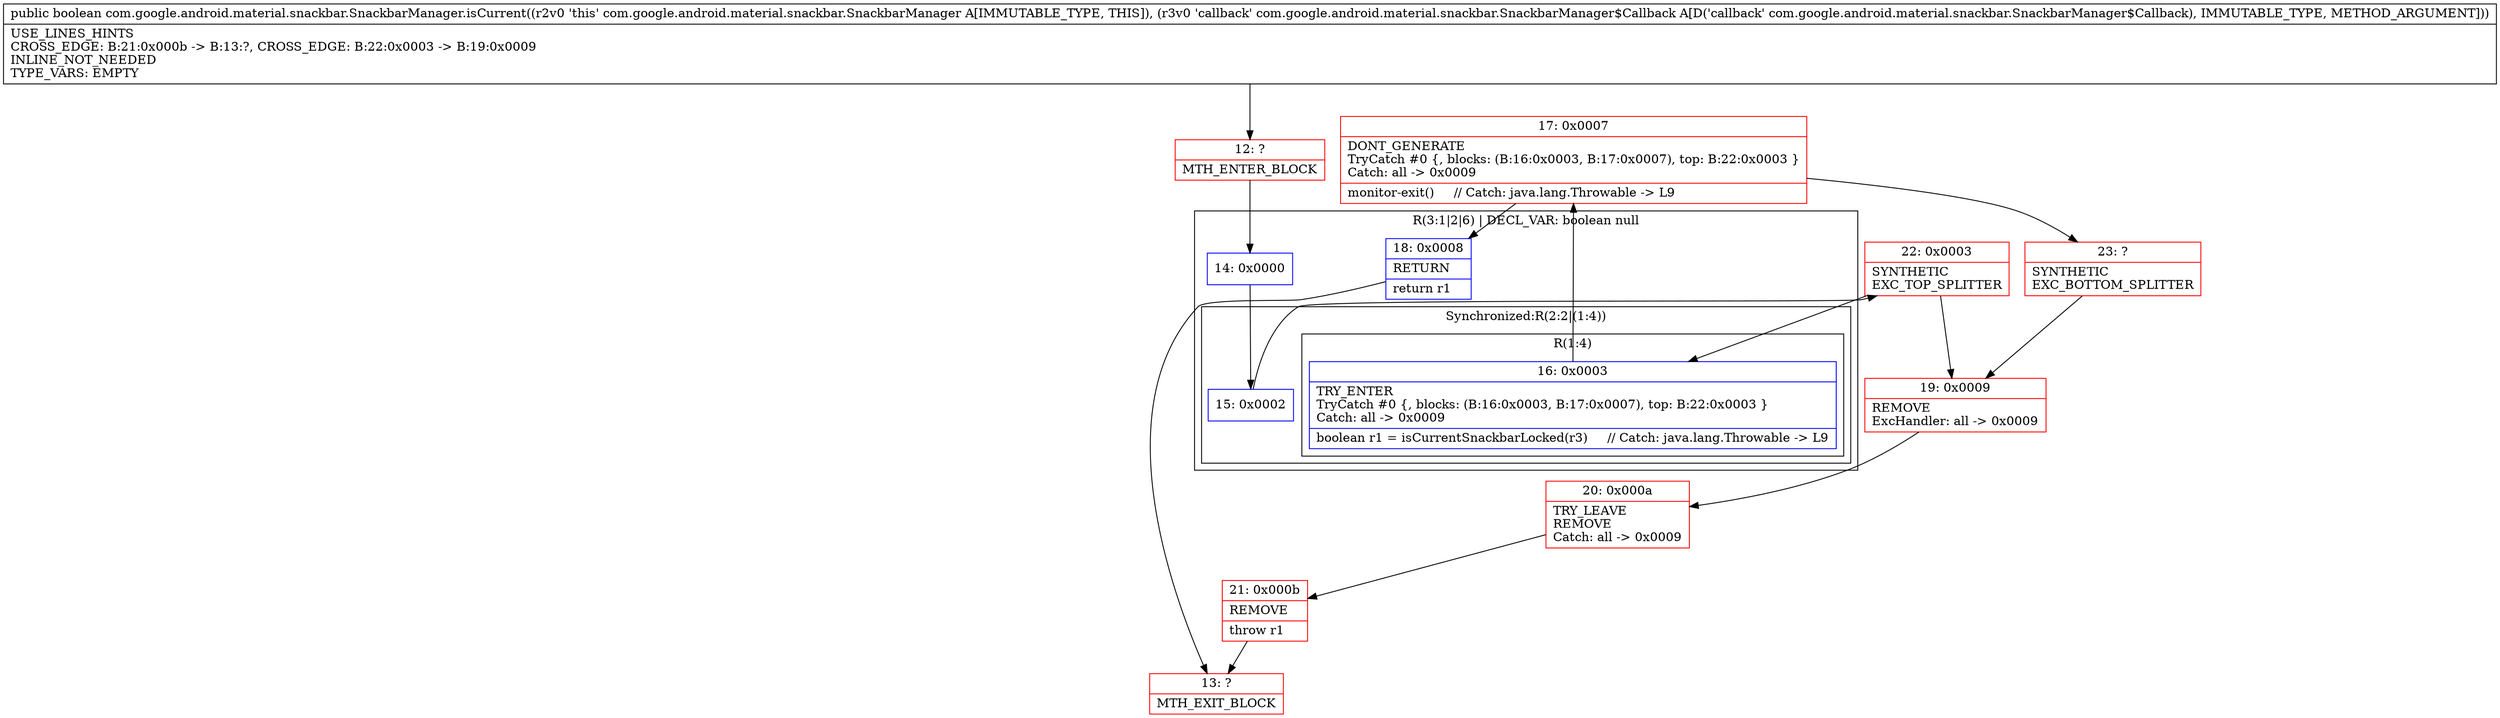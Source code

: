 digraph "CFG forcom.google.android.material.snackbar.SnackbarManager.isCurrent(Lcom\/google\/android\/material\/snackbar\/SnackbarManager$Callback;)Z" {
subgraph cluster_Region_738212841 {
label = "R(3:1|2|6) | DECL_VAR: boolean null\l";
node [shape=record,color=blue];
Node_14 [shape=record,label="{14\:\ 0x0000}"];
subgraph cluster_SynchronizedRegion_376762145 {
label = "Synchronized:R(2:2|(1:4))";
node [shape=record,color=blue];
Node_15 [shape=record,label="{15\:\ 0x0002}"];
subgraph cluster_Region_405284024 {
label = "R(1:4)";
node [shape=record,color=blue];
Node_16 [shape=record,label="{16\:\ 0x0003|TRY_ENTER\lTryCatch #0 \{, blocks: (B:16:0x0003, B:17:0x0007), top: B:22:0x0003 \}\lCatch: all \-\> 0x0009\l|boolean r1 = isCurrentSnackbarLocked(r3)     \/\/ Catch: java.lang.Throwable \-\> L9\l}"];
}
}
Node_18 [shape=record,label="{18\:\ 0x0008|RETURN\l|return r1\l}"];
}
Node_12 [shape=record,color=red,label="{12\:\ ?|MTH_ENTER_BLOCK\l}"];
Node_22 [shape=record,color=red,label="{22\:\ 0x0003|SYNTHETIC\lEXC_TOP_SPLITTER\l}"];
Node_17 [shape=record,color=red,label="{17\:\ 0x0007|DONT_GENERATE\lTryCatch #0 \{, blocks: (B:16:0x0003, B:17:0x0007), top: B:22:0x0003 \}\lCatch: all \-\> 0x0009\l|monitor\-exit()     \/\/ Catch: java.lang.Throwable \-\> L9\l}"];
Node_13 [shape=record,color=red,label="{13\:\ ?|MTH_EXIT_BLOCK\l}"];
Node_23 [shape=record,color=red,label="{23\:\ ?|SYNTHETIC\lEXC_BOTTOM_SPLITTER\l}"];
Node_19 [shape=record,color=red,label="{19\:\ 0x0009|REMOVE\lExcHandler: all \-\> 0x0009\l}"];
Node_20 [shape=record,color=red,label="{20\:\ 0x000a|TRY_LEAVE\lREMOVE\lCatch: all \-\> 0x0009\l}"];
Node_21 [shape=record,color=red,label="{21\:\ 0x000b|REMOVE\l|throw r1\l}"];
MethodNode[shape=record,label="{public boolean com.google.android.material.snackbar.SnackbarManager.isCurrent((r2v0 'this' com.google.android.material.snackbar.SnackbarManager A[IMMUTABLE_TYPE, THIS]), (r3v0 'callback' com.google.android.material.snackbar.SnackbarManager$Callback A[D('callback' com.google.android.material.snackbar.SnackbarManager$Callback), IMMUTABLE_TYPE, METHOD_ARGUMENT]))  | USE_LINES_HINTS\lCROSS_EDGE: B:21:0x000b \-\> B:13:?, CROSS_EDGE: B:22:0x0003 \-\> B:19:0x0009\lINLINE_NOT_NEEDED\lTYPE_VARS: EMPTY\l}"];
MethodNode -> Node_12;Node_14 -> Node_15;
Node_15 -> Node_22;
Node_16 -> Node_17;
Node_18 -> Node_13;
Node_12 -> Node_14;
Node_22 -> Node_16;
Node_22 -> Node_19;
Node_17 -> Node_18;
Node_17 -> Node_23;
Node_23 -> Node_19;
Node_19 -> Node_20;
Node_20 -> Node_21;
Node_21 -> Node_13;
}

